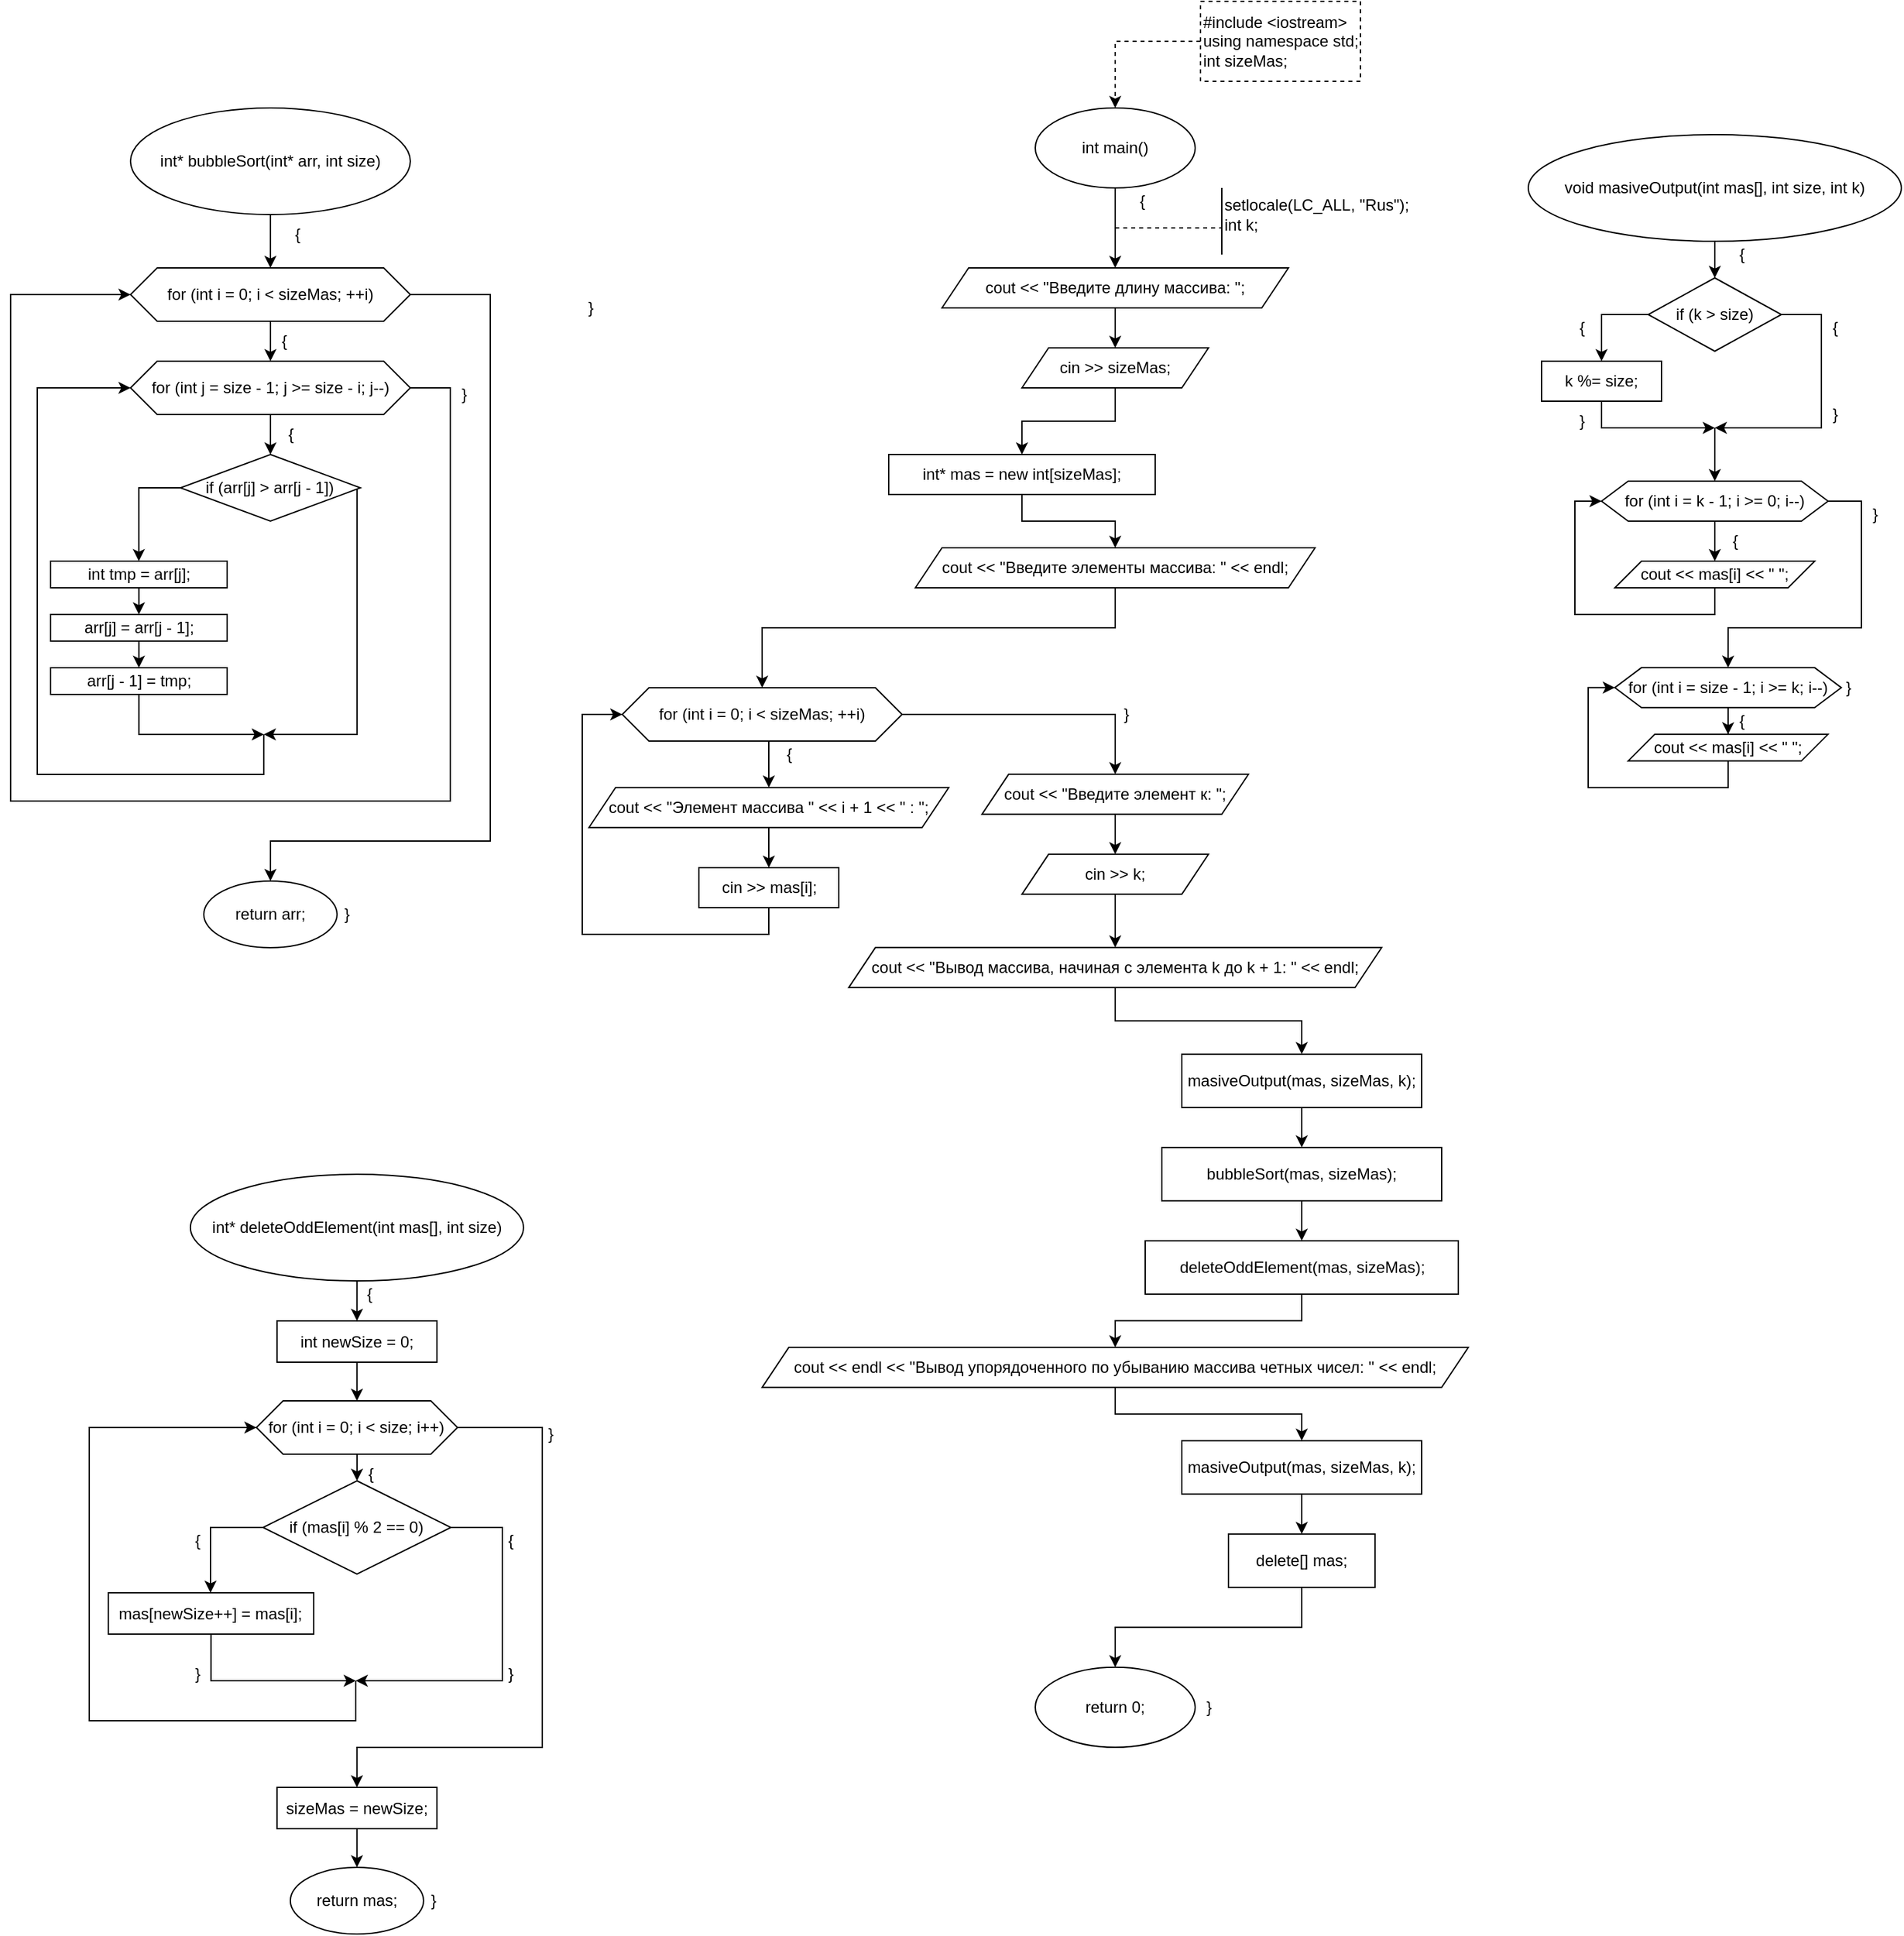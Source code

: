<mxfile version="20.8.16" type="device"><diagram name="Страница 1" id="vU2kvbNU-Gr-jd0gziIo"><mxGraphModel dx="1476" dy="721" grid="1" gridSize="10" guides="1" tooltips="1" connect="1" arrows="1" fold="1" page="1" pageScale="1" pageWidth="827" pageHeight="1169" math="0" shadow="0"><root><mxCell id="0"/><mxCell id="1" parent="0"/><mxCell id="KVz76i5MHWhz8KawDyXK-8" style="edgeStyle=orthogonalEdgeStyle;rounded=0;orthogonalLoop=1;jettySize=auto;html=1;entryX=0.5;entryY=0;entryDx=0;entryDy=0;" edge="1" parent="1" source="KVz76i5MHWhz8KawDyXK-1" target="KVz76i5MHWhz8KawDyXK-6"><mxGeometry relative="1" as="geometry"/></mxCell><mxCell id="KVz76i5MHWhz8KawDyXK-1" value="int main()" style="ellipse;whiteSpace=wrap;html=1;" vertex="1" parent="1"><mxGeometry x="290" y="190" width="120" height="60" as="geometry"/></mxCell><mxCell id="KVz76i5MHWhz8KawDyXK-3" style="edgeStyle=orthogonalEdgeStyle;rounded=0;orthogonalLoop=1;jettySize=auto;html=1;entryX=0.5;entryY=0;entryDx=0;entryDy=0;dashed=1;" edge="1" parent="1" source="KVz76i5MHWhz8KawDyXK-2" target="KVz76i5MHWhz8KawDyXK-1"><mxGeometry relative="1" as="geometry"/></mxCell><mxCell id="KVz76i5MHWhz8KawDyXK-2" value="&lt;div&gt;#include &amp;lt;iostream&amp;gt;&lt;/div&gt;&lt;div&gt;using namespace std;&lt;/div&gt;&lt;div&gt;int sizeMas;&lt;/div&gt;" style="rounded=0;whiteSpace=wrap;html=1;dashed=1;align=left;" vertex="1" parent="1"><mxGeometry x="414" y="110" width="120" height="60" as="geometry"/></mxCell><mxCell id="KVz76i5MHWhz8KawDyXK-9" style="edgeStyle=orthogonalEdgeStyle;rounded=0;orthogonalLoop=1;jettySize=auto;html=1;entryX=0.5;entryY=0;entryDx=0;entryDy=0;" edge="1" parent="1" source="KVz76i5MHWhz8KawDyXK-6" target="KVz76i5MHWhz8KawDyXK-7"><mxGeometry relative="1" as="geometry"/></mxCell><mxCell id="KVz76i5MHWhz8KawDyXK-6" value="cout &amp;lt;&amp;lt; &quot;Введите длину массива: &quot;;" style="shape=parallelogram;perimeter=parallelogramPerimeter;whiteSpace=wrap;html=1;fixedSize=1;" vertex="1" parent="1"><mxGeometry x="220" y="310" width="260" height="30" as="geometry"/></mxCell><mxCell id="KVz76i5MHWhz8KawDyXK-22" style="edgeStyle=orthogonalEdgeStyle;rounded=0;orthogonalLoop=1;jettySize=auto;html=1;entryX=0.5;entryY=0;entryDx=0;entryDy=0;" edge="1" parent="1" source="KVz76i5MHWhz8KawDyXK-7" target="KVz76i5MHWhz8KawDyXK-20"><mxGeometry relative="1" as="geometry"/></mxCell><mxCell id="KVz76i5MHWhz8KawDyXK-7" value="cin &amp;gt;&amp;gt; sizeMas;" style="shape=parallelogram;perimeter=parallelogramPerimeter;whiteSpace=wrap;html=1;fixedSize=1;" vertex="1" parent="1"><mxGeometry x="280" y="370" width="140" height="30" as="geometry"/></mxCell><mxCell id="KVz76i5MHWhz8KawDyXK-10" value="" style="endArrow=none;dashed=1;html=1;rounded=0;" edge="1" parent="1"><mxGeometry width="50" height="50" relative="1" as="geometry"><mxPoint x="350" y="280" as="sourcePoint"/><mxPoint x="430" y="280" as="targetPoint"/></mxGeometry></mxCell><mxCell id="KVz76i5MHWhz8KawDyXK-11" value="" style="endArrow=none;html=1;rounded=0;" edge="1" parent="1"><mxGeometry width="50" height="50" relative="1" as="geometry"><mxPoint x="430" y="300" as="sourcePoint"/><mxPoint x="430" y="250" as="targetPoint"/></mxGeometry></mxCell><mxCell id="KVz76i5MHWhz8KawDyXK-13" value="&lt;div&gt;setlocale(LC_ALL, &quot;Rus&quot;);&lt;/div&gt;&lt;div&gt;&#9;int k;&lt;/div&gt;" style="text;html=1;align=left;verticalAlign=middle;resizable=0;points=[];autosize=1;strokeColor=none;fillColor=none;" vertex="1" parent="1"><mxGeometry x="430" y="250" width="160" height="40" as="geometry"/></mxCell><mxCell id="KVz76i5MHWhz8KawDyXK-37" style="edgeStyle=orthogonalEdgeStyle;rounded=0;orthogonalLoop=1;jettySize=auto;html=1;entryX=0.5;entryY=0;entryDx=0;entryDy=0;" edge="1" parent="1" source="KVz76i5MHWhz8KawDyXK-14" target="KVz76i5MHWhz8KawDyXK-36"><mxGeometry relative="1" as="geometry"/></mxCell><mxCell id="KVz76i5MHWhz8KawDyXK-14" value="cout &amp;lt;&amp;lt; &quot;Вывод массива, начиная с элемента k до k + 1: &quot; &amp;lt;&amp;lt; endl;" style="shape=parallelogram;perimeter=parallelogramPerimeter;whiteSpace=wrap;html=1;fixedSize=1;" vertex="1" parent="1"><mxGeometry x="150" y="819.92" width="400" height="30" as="geometry"/></mxCell><mxCell id="KVz76i5MHWhz8KawDyXK-158" style="edgeStyle=orthogonalEdgeStyle;rounded=0;orthogonalLoop=1;jettySize=auto;html=1;entryX=0.5;entryY=0;entryDx=0;entryDy=0;" edge="1" parent="1" source="KVz76i5MHWhz8KawDyXK-20" target="KVz76i5MHWhz8KawDyXK-157"><mxGeometry relative="1" as="geometry"/></mxCell><mxCell id="KVz76i5MHWhz8KawDyXK-20" value="int* mas = new int[sizeMas];" style="rounded=0;whiteSpace=wrap;html=1;" vertex="1" parent="1"><mxGeometry x="180" y="450" width="200" height="30" as="geometry"/></mxCell><mxCell id="KVz76i5MHWhz8KawDyXK-33" style="edgeStyle=orthogonalEdgeStyle;rounded=0;orthogonalLoop=1;jettySize=auto;html=1;entryX=0.5;entryY=0;entryDx=0;entryDy=0;exitX=1;exitY=0.5;exitDx=0;exitDy=0;" edge="1" parent="1" source="KVz76i5MHWhz8KawDyXK-21" target="KVz76i5MHWhz8KawDyXK-31"><mxGeometry relative="1" as="geometry"><Array as="points"><mxPoint x="350" y="645"/></Array></mxGeometry></mxCell><mxCell id="KVz76i5MHWhz8KawDyXK-168" style="edgeStyle=orthogonalEdgeStyle;rounded=0;orthogonalLoop=1;jettySize=auto;html=1;entryX=0.5;entryY=0;entryDx=0;entryDy=0;" edge="1" parent="1" source="KVz76i5MHWhz8KawDyXK-21" target="KVz76i5MHWhz8KawDyXK-162"><mxGeometry relative="1" as="geometry"><Array as="points"><mxPoint x="90" y="680"/><mxPoint x="90" y="680"/></Array></mxGeometry></mxCell><mxCell id="KVz76i5MHWhz8KawDyXK-21" value="for (int i = 0; i &amp;lt; sizeMas; ++i)" style="shape=hexagon;perimeter=hexagonPerimeter2;whiteSpace=wrap;html=1;fixedSize=1;" vertex="1" parent="1"><mxGeometry x="-19.96" y="625" width="210" height="40" as="geometry"/></mxCell><mxCell id="KVz76i5MHWhz8KawDyXK-24" value="{" style="text;html=1;align=center;verticalAlign=middle;resizable=0;points=[];autosize=1;strokeColor=none;fillColor=none;" vertex="1" parent="1"><mxGeometry x="355" y="245" width="30" height="30" as="geometry"/></mxCell><mxCell id="KVz76i5MHWhz8KawDyXK-30" style="edgeStyle=orthogonalEdgeStyle;rounded=0;orthogonalLoop=1;jettySize=auto;html=1;entryX=0;entryY=0.5;entryDx=0;entryDy=0;" edge="1" parent="1" source="KVz76i5MHWhz8KawDyXK-28" target="KVz76i5MHWhz8KawDyXK-21"><mxGeometry relative="1" as="geometry"><Array as="points"><mxPoint x="90" y="810"/><mxPoint x="-50" y="810"/><mxPoint x="-50" y="645"/></Array></mxGeometry></mxCell><mxCell id="KVz76i5MHWhz8KawDyXK-28" value="cin &amp;gt;&amp;gt; mas[i];" style="rounded=0;whiteSpace=wrap;html=1;" vertex="1" parent="1"><mxGeometry x="37.54" y="760" width="105" height="30" as="geometry"/></mxCell><mxCell id="KVz76i5MHWhz8KawDyXK-34" style="edgeStyle=orthogonalEdgeStyle;rounded=0;orthogonalLoop=1;jettySize=auto;html=1;entryX=0.5;entryY=0;entryDx=0;entryDy=0;" edge="1" parent="1" source="KVz76i5MHWhz8KawDyXK-31" target="KVz76i5MHWhz8KawDyXK-32"><mxGeometry relative="1" as="geometry"/></mxCell><mxCell id="KVz76i5MHWhz8KawDyXK-31" value="cout &amp;lt;&amp;lt; &quot;Введите элемент к: &quot;;" style="shape=parallelogram;perimeter=parallelogramPerimeter;whiteSpace=wrap;html=1;fixedSize=1;" vertex="1" parent="1"><mxGeometry x="250" y="689.92" width="200" height="30" as="geometry"/></mxCell><mxCell id="KVz76i5MHWhz8KawDyXK-35" style="edgeStyle=orthogonalEdgeStyle;rounded=0;orthogonalLoop=1;jettySize=auto;html=1;entryX=0.5;entryY=0;entryDx=0;entryDy=0;" edge="1" parent="1" source="KVz76i5MHWhz8KawDyXK-32" target="KVz76i5MHWhz8KawDyXK-14"><mxGeometry relative="1" as="geometry"/></mxCell><mxCell id="KVz76i5MHWhz8KawDyXK-32" value="cin &amp;gt;&amp;gt; k;" style="shape=parallelogram;perimeter=parallelogramPerimeter;whiteSpace=wrap;html=1;fixedSize=1;" vertex="1" parent="1"><mxGeometry x="280" y="749.92" width="140" height="30" as="geometry"/></mxCell><mxCell id="KVz76i5MHWhz8KawDyXK-43" style="edgeStyle=orthogonalEdgeStyle;rounded=0;orthogonalLoop=1;jettySize=auto;html=1;entryX=0.5;entryY=0;entryDx=0;entryDy=0;" edge="1" parent="1" source="KVz76i5MHWhz8KawDyXK-36" target="KVz76i5MHWhz8KawDyXK-39"><mxGeometry relative="1" as="geometry"/></mxCell><mxCell id="KVz76i5MHWhz8KawDyXK-36" value="masiveOutput(mas, sizeMas, k);" style="rounded=0;whiteSpace=wrap;html=1;" vertex="1" parent="1"><mxGeometry x="400" y="899.92" width="180" height="40" as="geometry"/></mxCell><mxCell id="KVz76i5MHWhz8KawDyXK-44" style="edgeStyle=orthogonalEdgeStyle;rounded=0;orthogonalLoop=1;jettySize=auto;html=1;entryX=0.5;entryY=0;entryDx=0;entryDy=0;" edge="1" parent="1" source="KVz76i5MHWhz8KawDyXK-39" target="KVz76i5MHWhz8KawDyXK-40"><mxGeometry relative="1" as="geometry"/></mxCell><mxCell id="KVz76i5MHWhz8KawDyXK-39" value="bubbleSort(mas, sizeMas);" style="rounded=0;whiteSpace=wrap;html=1;" vertex="1" parent="1"><mxGeometry x="385" y="969.92" width="210" height="40" as="geometry"/></mxCell><mxCell id="KVz76i5MHWhz8KawDyXK-46" style="edgeStyle=orthogonalEdgeStyle;rounded=0;orthogonalLoop=1;jettySize=auto;html=1;entryX=0.5;entryY=0;entryDx=0;entryDy=0;" edge="1" parent="1" source="KVz76i5MHWhz8KawDyXK-40" target="KVz76i5MHWhz8KawDyXK-45"><mxGeometry relative="1" as="geometry"><Array as="points"><mxPoint x="490" y="1099.92"/><mxPoint x="350" y="1099.92"/></Array></mxGeometry></mxCell><mxCell id="KVz76i5MHWhz8KawDyXK-40" value="deleteOddElement(mas, sizeMas);" style="rounded=0;whiteSpace=wrap;html=1;" vertex="1" parent="1"><mxGeometry x="372.5" y="1039.92" width="235" height="40" as="geometry"/></mxCell><mxCell id="KVz76i5MHWhz8KawDyXK-48" style="edgeStyle=orthogonalEdgeStyle;rounded=0;orthogonalLoop=1;jettySize=auto;html=1;entryX=0.5;entryY=0;entryDx=0;entryDy=0;" edge="1" parent="1" source="KVz76i5MHWhz8KawDyXK-45" target="KVz76i5MHWhz8KawDyXK-47"><mxGeometry relative="1" as="geometry"/></mxCell><mxCell id="KVz76i5MHWhz8KawDyXK-45" value="cout &amp;lt;&amp;lt; endl &amp;lt;&amp;lt; &quot;Вывод упорядоченного по убыванию массива четных чисел: &quot; &amp;lt;&amp;lt; endl;" style="shape=parallelogram;perimeter=parallelogramPerimeter;whiteSpace=wrap;html=1;fixedSize=1;" vertex="1" parent="1"><mxGeometry x="85" y="1119.92" width="530" height="30" as="geometry"/></mxCell><mxCell id="KVz76i5MHWhz8KawDyXK-50" style="edgeStyle=orthogonalEdgeStyle;rounded=0;orthogonalLoop=1;jettySize=auto;html=1;entryX=0.5;entryY=0;entryDx=0;entryDy=0;" edge="1" parent="1" source="KVz76i5MHWhz8KawDyXK-47" target="KVz76i5MHWhz8KawDyXK-49"><mxGeometry relative="1" as="geometry"/></mxCell><mxCell id="KVz76i5MHWhz8KawDyXK-47" value="masiveOutput(mas, sizeMas, k);" style="rounded=0;whiteSpace=wrap;html=1;" vertex="1" parent="1"><mxGeometry x="400" y="1189.92" width="180" height="40" as="geometry"/></mxCell><mxCell id="KVz76i5MHWhz8KawDyXK-52" style="edgeStyle=orthogonalEdgeStyle;rounded=0;orthogonalLoop=1;jettySize=auto;html=1;entryX=0.5;entryY=0;entryDx=0;entryDy=0;" edge="1" parent="1" source="KVz76i5MHWhz8KawDyXK-49" target="KVz76i5MHWhz8KawDyXK-51"><mxGeometry relative="1" as="geometry"><Array as="points"><mxPoint x="490" y="1329.92"/><mxPoint x="350" y="1329.92"/></Array></mxGeometry></mxCell><mxCell id="KVz76i5MHWhz8KawDyXK-49" value="delete[] mas;" style="rounded=0;whiteSpace=wrap;html=1;" vertex="1" parent="1"><mxGeometry x="435" y="1259.92" width="110" height="40" as="geometry"/></mxCell><mxCell id="KVz76i5MHWhz8KawDyXK-51" value="return 0;" style="ellipse;whiteSpace=wrap;html=1;" vertex="1" parent="1"><mxGeometry x="290" y="1359.92" width="120" height="60" as="geometry"/></mxCell><mxCell id="KVz76i5MHWhz8KawDyXK-53" value="}&lt;br&gt;" style="text;html=1;align=center;verticalAlign=middle;resizable=0;points=[];autosize=1;strokeColor=none;fillColor=none;" vertex="1" parent="1"><mxGeometry x="405" y="1374.92" width="30" height="30" as="geometry"/></mxCell><mxCell id="KVz76i5MHWhz8KawDyXK-56" value="}" style="text;html=1;align=center;verticalAlign=middle;resizable=0;points=[];autosize=1;strokeColor=none;fillColor=none;" vertex="1" parent="1"><mxGeometry x="342.5" y="629.88" width="30" height="30" as="geometry"/></mxCell><mxCell id="KVz76i5MHWhz8KawDyXK-57" value="{" style="text;html=1;align=center;verticalAlign=middle;resizable=0;points=[];autosize=1;strokeColor=none;fillColor=none;" vertex="1" parent="1"><mxGeometry x="90" y="659.88" width="30" height="30" as="geometry"/></mxCell><mxCell id="KVz76i5MHWhz8KawDyXK-60" style="edgeStyle=orthogonalEdgeStyle;rounded=0;orthogonalLoop=1;jettySize=auto;html=1;entryX=0.5;entryY=0;entryDx=0;entryDy=0;" edge="1" parent="1" source="KVz76i5MHWhz8KawDyXK-58" target="KVz76i5MHWhz8KawDyXK-59"><mxGeometry relative="1" as="geometry"/></mxCell><mxCell id="KVz76i5MHWhz8KawDyXK-58" value="int* bubbleSort(int* arr, int size)" style="ellipse;whiteSpace=wrap;html=1;" vertex="1" parent="1"><mxGeometry x="-389.04" y="190" width="210" height="80" as="geometry"/></mxCell><mxCell id="KVz76i5MHWhz8KawDyXK-63" style="edgeStyle=orthogonalEdgeStyle;rounded=0;orthogonalLoop=1;jettySize=auto;html=1;entryX=0.5;entryY=0;entryDx=0;entryDy=0;" edge="1" parent="1" source="KVz76i5MHWhz8KawDyXK-59" target="KVz76i5MHWhz8KawDyXK-62"><mxGeometry relative="1" as="geometry"/></mxCell><mxCell id="KVz76i5MHWhz8KawDyXK-83" style="edgeStyle=orthogonalEdgeStyle;rounded=0;orthogonalLoop=1;jettySize=auto;html=1;entryX=0.5;entryY=0;entryDx=0;entryDy=0;" edge="1" parent="1" source="KVz76i5MHWhz8KawDyXK-59" target="KVz76i5MHWhz8KawDyXK-82"><mxGeometry relative="1" as="geometry"><Array as="points"><mxPoint x="-119.04" y="330"/><mxPoint x="-119.04" y="740"/><mxPoint x="-284.04" y="740"/></Array></mxGeometry></mxCell><mxCell id="KVz76i5MHWhz8KawDyXK-59" value="for (int i = 0; i &amp;lt; sizeMas; ++i)" style="shape=hexagon;perimeter=hexagonPerimeter2;whiteSpace=wrap;html=1;fixedSize=1;" vertex="1" parent="1"><mxGeometry x="-389.04" y="310" width="210" height="40" as="geometry"/></mxCell><mxCell id="KVz76i5MHWhz8KawDyXK-61" value="{" style="text;html=1;align=center;verticalAlign=middle;resizable=0;points=[];autosize=1;strokeColor=none;fillColor=none;" vertex="1" parent="1"><mxGeometry x="-279.04" y="270" width="30" height="30" as="geometry"/></mxCell><mxCell id="KVz76i5MHWhz8KawDyXK-65" style="edgeStyle=orthogonalEdgeStyle;rounded=0;orthogonalLoop=1;jettySize=auto;html=1;entryX=0.5;entryY=0;entryDx=0;entryDy=0;" edge="1" parent="1" source="KVz76i5MHWhz8KawDyXK-62" target="KVz76i5MHWhz8KawDyXK-64"><mxGeometry relative="1" as="geometry"/></mxCell><mxCell id="KVz76i5MHWhz8KawDyXK-81" style="edgeStyle=orthogonalEdgeStyle;rounded=0;orthogonalLoop=1;jettySize=auto;html=1;entryX=0;entryY=0.5;entryDx=0;entryDy=0;" edge="1" parent="1" source="KVz76i5MHWhz8KawDyXK-62" target="KVz76i5MHWhz8KawDyXK-59"><mxGeometry relative="1" as="geometry"><Array as="points"><mxPoint x="-149.04" y="400"/><mxPoint x="-149.04" y="710"/><mxPoint x="-479.04" y="710"/><mxPoint x="-479.04" y="330"/></Array></mxGeometry></mxCell><mxCell id="KVz76i5MHWhz8KawDyXK-62" value="for (int j = size - 1; j &amp;gt;= size - i; j--)" style="shape=hexagon;perimeter=hexagonPerimeter2;whiteSpace=wrap;html=1;fixedSize=1;" vertex="1" parent="1"><mxGeometry x="-389.04" y="380" width="210" height="40" as="geometry"/></mxCell><mxCell id="KVz76i5MHWhz8KawDyXK-73" style="edgeStyle=orthogonalEdgeStyle;rounded=0;orthogonalLoop=1;jettySize=auto;html=1;entryX=0.5;entryY=0;entryDx=0;entryDy=0;" edge="1" parent="1" source="KVz76i5MHWhz8KawDyXK-64" target="KVz76i5MHWhz8KawDyXK-67"><mxGeometry relative="1" as="geometry"><Array as="points"><mxPoint x="-383.04" y="475"/></Array></mxGeometry></mxCell><mxCell id="KVz76i5MHWhz8KawDyXK-79" style="edgeStyle=orthogonalEdgeStyle;rounded=0;orthogonalLoop=1;jettySize=auto;html=1;" edge="1" parent="1" source="KVz76i5MHWhz8KawDyXK-64"><mxGeometry relative="1" as="geometry"><mxPoint x="-289.04" y="660" as="targetPoint"/><Array as="points"><mxPoint x="-219.04" y="660"/><mxPoint x="-289.04" y="660"/></Array></mxGeometry></mxCell><mxCell id="KVz76i5MHWhz8KawDyXK-64" value="if (arr[j] &amp;gt; arr[j - 1])" style="rhombus;whiteSpace=wrap;html=1;" vertex="1" parent="1"><mxGeometry x="-351.54" y="450" width="135" height="50" as="geometry"/></mxCell><mxCell id="KVz76i5MHWhz8KawDyXK-74" style="edgeStyle=orthogonalEdgeStyle;rounded=0;orthogonalLoop=1;jettySize=auto;html=1;entryX=0.5;entryY=0;entryDx=0;entryDy=0;" edge="1" parent="1" source="KVz76i5MHWhz8KawDyXK-67" target="KVz76i5MHWhz8KawDyXK-68"><mxGeometry relative="1" as="geometry"/></mxCell><mxCell id="KVz76i5MHWhz8KawDyXK-67" value="int tmp = arr[j];" style="rounded=0;whiteSpace=wrap;html=1;" vertex="1" parent="1"><mxGeometry x="-449.04" y="530" width="132.5" height="20" as="geometry"/></mxCell><mxCell id="KVz76i5MHWhz8KawDyXK-75" style="edgeStyle=orthogonalEdgeStyle;rounded=0;orthogonalLoop=1;jettySize=auto;html=1;entryX=0.5;entryY=0;entryDx=0;entryDy=0;" edge="1" parent="1" source="KVz76i5MHWhz8KawDyXK-68" target="KVz76i5MHWhz8KawDyXK-69"><mxGeometry relative="1" as="geometry"/></mxCell><mxCell id="KVz76i5MHWhz8KawDyXK-68" value="arr[j] = arr[j - 1];" style="rounded=0;whiteSpace=wrap;html=1;" vertex="1" parent="1"><mxGeometry x="-449.04" y="570" width="132.5" height="20" as="geometry"/></mxCell><mxCell id="KVz76i5MHWhz8KawDyXK-77" style="edgeStyle=orthogonalEdgeStyle;rounded=0;orthogonalLoop=1;jettySize=auto;html=1;" edge="1" parent="1" source="KVz76i5MHWhz8KawDyXK-69"><mxGeometry relative="1" as="geometry"><mxPoint x="-289.04" y="660" as="targetPoint"/><Array as="points"><mxPoint x="-383.04" y="660"/><mxPoint x="-289.04" y="660"/></Array></mxGeometry></mxCell><mxCell id="KVz76i5MHWhz8KawDyXK-69" value="arr[j - 1] = tmp;" style="rounded=0;whiteSpace=wrap;html=1;" vertex="1" parent="1"><mxGeometry x="-449.04" y="610" width="132.5" height="20" as="geometry"/></mxCell><mxCell id="KVz76i5MHWhz8KawDyXK-80" value="" style="endArrow=classic;html=1;rounded=0;entryX=0;entryY=0.5;entryDx=0;entryDy=0;" edge="1" parent="1" target="KVz76i5MHWhz8KawDyXK-62"><mxGeometry width="50" height="50" relative="1" as="geometry"><mxPoint x="-289.04" y="660" as="sourcePoint"/><mxPoint x="-269.04" y="720" as="targetPoint"/><Array as="points"><mxPoint x="-289.04" y="690"/><mxPoint x="-389.04" y="690"/><mxPoint x="-459.04" y="690"/><mxPoint x="-459.04" y="400"/></Array></mxGeometry></mxCell><mxCell id="KVz76i5MHWhz8KawDyXK-82" value="return arr;" style="ellipse;whiteSpace=wrap;html=1;" vertex="1" parent="1"><mxGeometry x="-334.04" y="770" width="100" height="50" as="geometry"/></mxCell><mxCell id="KVz76i5MHWhz8KawDyXK-84" value="{" style="text;html=1;align=center;verticalAlign=middle;resizable=0;points=[];autosize=1;strokeColor=none;fillColor=none;" vertex="1" parent="1"><mxGeometry x="-284.04" y="420" width="30" height="30" as="geometry"/></mxCell><mxCell id="KVz76i5MHWhz8KawDyXK-85" value="{" style="text;html=1;align=center;verticalAlign=middle;resizable=0;points=[];autosize=1;strokeColor=none;fillColor=none;" vertex="1" parent="1"><mxGeometry x="-289.04" y="350" width="30" height="30" as="geometry"/></mxCell><mxCell id="KVz76i5MHWhz8KawDyXK-86" value="}" style="text;html=1;align=center;verticalAlign=middle;resizable=0;points=[];autosize=1;strokeColor=none;fillColor=none;" vertex="1" parent="1"><mxGeometry x="-59.09" y="325" width="30" height="30" as="geometry"/></mxCell><mxCell id="KVz76i5MHWhz8KawDyXK-87" value="}" style="text;html=1;align=center;verticalAlign=middle;resizable=0;points=[];autosize=1;strokeColor=none;fillColor=none;" vertex="1" parent="1"><mxGeometry x="-154.04" y="390" width="30" height="30" as="geometry"/></mxCell><mxCell id="KVz76i5MHWhz8KawDyXK-88" value="}" style="text;html=1;align=center;verticalAlign=middle;resizable=0;points=[];autosize=1;strokeColor=none;fillColor=none;" vertex="1" parent="1"><mxGeometry x="-241.54" y="780" width="30" height="30" as="geometry"/></mxCell><mxCell id="KVz76i5MHWhz8KawDyXK-95" style="edgeStyle=orthogonalEdgeStyle;rounded=0;orthogonalLoop=1;jettySize=auto;html=1;entryX=0.5;entryY=0;entryDx=0;entryDy=0;" edge="1" parent="1" source="KVz76i5MHWhz8KawDyXK-91" target="KVz76i5MHWhz8KawDyXK-92"><mxGeometry relative="1" as="geometry"/></mxCell><mxCell id="KVz76i5MHWhz8KawDyXK-91" value="void masiveOutput(int mas[], int size, int k)" style="ellipse;whiteSpace=wrap;html=1;" vertex="1" parent="1"><mxGeometry x="660" y="210" width="280" height="80" as="geometry"/></mxCell><mxCell id="KVz76i5MHWhz8KawDyXK-94" style="edgeStyle=orthogonalEdgeStyle;rounded=0;orthogonalLoop=1;jettySize=auto;html=1;entryX=0.5;entryY=0;entryDx=0;entryDy=0;" edge="1" parent="1" source="KVz76i5MHWhz8KawDyXK-92" target="KVz76i5MHWhz8KawDyXK-93"><mxGeometry relative="1" as="geometry"><Array as="points"><mxPoint x="715" y="345"/></Array></mxGeometry></mxCell><mxCell id="KVz76i5MHWhz8KawDyXK-100" style="edgeStyle=orthogonalEdgeStyle;rounded=0;orthogonalLoop=1;jettySize=auto;html=1;" edge="1" parent="1" source="KVz76i5MHWhz8KawDyXK-92"><mxGeometry relative="1" as="geometry"><mxPoint x="800" y="430" as="targetPoint"/><Array as="points"><mxPoint x="880" y="345"/><mxPoint x="880" y="430"/><mxPoint x="800" y="430"/></Array></mxGeometry></mxCell><mxCell id="KVz76i5MHWhz8KawDyXK-92" value="if (k &amp;gt; size)" style="rhombus;whiteSpace=wrap;html=1;" vertex="1" parent="1"><mxGeometry x="750" y="317.5" width="100" height="55" as="geometry"/></mxCell><mxCell id="KVz76i5MHWhz8KawDyXK-98" style="edgeStyle=orthogonalEdgeStyle;rounded=0;orthogonalLoop=1;jettySize=auto;html=1;" edge="1" parent="1" source="KVz76i5MHWhz8KawDyXK-93"><mxGeometry relative="1" as="geometry"><mxPoint x="800" y="430" as="targetPoint"/><Array as="points"><mxPoint x="715" y="430"/><mxPoint x="800" y="430"/></Array></mxGeometry></mxCell><mxCell id="KVz76i5MHWhz8KawDyXK-93" value="k %= size;" style="rounded=0;whiteSpace=wrap;html=1;" vertex="1" parent="1"><mxGeometry x="670" y="380" width="90" height="30" as="geometry"/></mxCell><mxCell id="KVz76i5MHWhz8KawDyXK-105" style="edgeStyle=orthogonalEdgeStyle;rounded=0;orthogonalLoop=1;jettySize=auto;html=1;entryX=0.5;entryY=0;entryDx=0;entryDy=0;" edge="1" parent="1" source="KVz76i5MHWhz8KawDyXK-96" target="KVz76i5MHWhz8KawDyXK-104"><mxGeometry relative="1" as="geometry"/></mxCell><mxCell id="KVz76i5MHWhz8KawDyXK-110" style="edgeStyle=orthogonalEdgeStyle;rounded=0;orthogonalLoop=1;jettySize=auto;html=1;entryX=0.5;entryY=0;entryDx=0;entryDy=0;" edge="1" parent="1" source="KVz76i5MHWhz8KawDyXK-96" target="KVz76i5MHWhz8KawDyXK-108"><mxGeometry relative="1" as="geometry"><Array as="points"><mxPoint x="910" y="485"/><mxPoint x="910" y="580"/><mxPoint x="810" y="580"/></Array></mxGeometry></mxCell><mxCell id="KVz76i5MHWhz8KawDyXK-96" value="for (int i = k - 1; i &amp;gt;= 0; i--)" style="shape=hexagon;perimeter=hexagonPerimeter2;whiteSpace=wrap;html=1;fixedSize=1;" vertex="1" parent="1"><mxGeometry x="715" y="470" width="170" height="30" as="geometry"/></mxCell><mxCell id="KVz76i5MHWhz8KawDyXK-101" value="" style="endArrow=classic;html=1;rounded=0;entryX=0.5;entryY=0;entryDx=0;entryDy=0;" edge="1" parent="1" target="KVz76i5MHWhz8KawDyXK-96"><mxGeometry width="50" height="50" relative="1" as="geometry"><mxPoint x="800" y="430" as="sourcePoint"/><mxPoint x="860" y="430" as="targetPoint"/></mxGeometry></mxCell><mxCell id="KVz76i5MHWhz8KawDyXK-106" style="edgeStyle=orthogonalEdgeStyle;rounded=0;orthogonalLoop=1;jettySize=auto;html=1;entryX=0;entryY=0.5;entryDx=0;entryDy=0;" edge="1" parent="1" source="KVz76i5MHWhz8KawDyXK-104" target="KVz76i5MHWhz8KawDyXK-96"><mxGeometry relative="1" as="geometry"><Array as="points"><mxPoint x="800" y="570"/><mxPoint x="695" y="570"/><mxPoint x="695" y="485"/></Array></mxGeometry></mxCell><mxCell id="KVz76i5MHWhz8KawDyXK-104" value="cout &amp;lt;&amp;lt; mas[i] &amp;lt;&amp;lt; &quot; &quot;;" style="shape=parallelogram;perimeter=parallelogramPerimeter;whiteSpace=wrap;html=1;fixedSize=1;" vertex="1" parent="1"><mxGeometry x="725" y="530" width="150" height="20" as="geometry"/></mxCell><mxCell id="KVz76i5MHWhz8KawDyXK-107" value="{" style="text;html=1;align=center;verticalAlign=middle;resizable=0;points=[];autosize=1;strokeColor=none;fillColor=none;" vertex="1" parent="1"><mxGeometry x="800" y="500" width="30" height="30" as="geometry"/></mxCell><mxCell id="KVz76i5MHWhz8KawDyXK-111" style="edgeStyle=orthogonalEdgeStyle;rounded=0;orthogonalLoop=1;jettySize=auto;html=1;entryX=0.5;entryY=0;entryDx=0;entryDy=0;" edge="1" parent="1" source="KVz76i5MHWhz8KawDyXK-108" target="KVz76i5MHWhz8KawDyXK-109"><mxGeometry relative="1" as="geometry"/></mxCell><mxCell id="KVz76i5MHWhz8KawDyXK-108" value="for (int i = size - 1; i &amp;gt;= k; i--)" style="shape=hexagon;perimeter=hexagonPerimeter2;whiteSpace=wrap;html=1;fixedSize=1;" vertex="1" parent="1"><mxGeometry x="724.96" y="609.92" width="170" height="30" as="geometry"/></mxCell><mxCell id="KVz76i5MHWhz8KawDyXK-112" style="edgeStyle=orthogonalEdgeStyle;rounded=0;orthogonalLoop=1;jettySize=auto;html=1;entryX=0;entryY=0.5;entryDx=0;entryDy=0;" edge="1" parent="1" source="KVz76i5MHWhz8KawDyXK-109" target="KVz76i5MHWhz8KawDyXK-108"><mxGeometry relative="1" as="geometry"><Array as="points"><mxPoint x="809.96" y="699.92"/><mxPoint x="704.96" y="699.92"/><mxPoint x="704.96" y="624.92"/></Array></mxGeometry></mxCell><mxCell id="KVz76i5MHWhz8KawDyXK-109" value="cout &amp;lt;&amp;lt; mas[i] &amp;lt;&amp;lt; &quot; &quot;;" style="shape=parallelogram;perimeter=parallelogramPerimeter;whiteSpace=wrap;html=1;fixedSize=1;" vertex="1" parent="1"><mxGeometry x="734.96" y="659.92" width="150" height="20" as="geometry"/></mxCell><mxCell id="KVz76i5MHWhz8KawDyXK-125" style="edgeStyle=orthogonalEdgeStyle;rounded=0;orthogonalLoop=1;jettySize=auto;html=1;entryX=0.5;entryY=0;entryDx=0;entryDy=0;" edge="1" parent="1" source="KVz76i5MHWhz8KawDyXK-113" target="KVz76i5MHWhz8KawDyXK-124"><mxGeometry relative="1" as="geometry"/></mxCell><mxCell id="KVz76i5MHWhz8KawDyXK-113" value="int* deleteOddElement(int mas[], int size)" style="ellipse;whiteSpace=wrap;html=1;" vertex="1" parent="1"><mxGeometry x="-344.09" y="990" width="250" height="80" as="geometry"/></mxCell><mxCell id="KVz76i5MHWhz8KawDyXK-114" value="{" style="text;html=1;align=center;verticalAlign=middle;resizable=0;points=[];autosize=1;strokeColor=none;fillColor=none;" vertex="1" parent="1"><mxGeometry x="805" y="285" width="30" height="30" as="geometry"/></mxCell><mxCell id="KVz76i5MHWhz8KawDyXK-115" value="{" style="text;html=1;align=center;verticalAlign=middle;resizable=0;points=[];autosize=1;strokeColor=none;fillColor=none;" vertex="1" parent="1"><mxGeometry x="685" y="340" width="30" height="30" as="geometry"/></mxCell><mxCell id="KVz76i5MHWhz8KawDyXK-116" value="{" style="text;html=1;align=center;verticalAlign=middle;resizable=0;points=[];autosize=1;strokeColor=none;fillColor=none;" vertex="1" parent="1"><mxGeometry x="875" y="340" width="30" height="30" as="geometry"/></mxCell><mxCell id="KVz76i5MHWhz8KawDyXK-118" value="{" style="text;html=1;align=center;verticalAlign=middle;resizable=0;points=[];autosize=1;strokeColor=none;fillColor=none;" vertex="1" parent="1"><mxGeometry x="805" y="635" width="30" height="30" as="geometry"/></mxCell><mxCell id="KVz76i5MHWhz8KawDyXK-120" value="}" style="text;html=1;align=center;verticalAlign=middle;resizable=0;points=[];autosize=1;strokeColor=none;fillColor=none;" vertex="1" parent="1"><mxGeometry x="875" y="405" width="30" height="30" as="geometry"/></mxCell><mxCell id="KVz76i5MHWhz8KawDyXK-121" value="}" style="text;html=1;align=center;verticalAlign=middle;resizable=0;points=[];autosize=1;strokeColor=none;fillColor=none;" vertex="1" parent="1"><mxGeometry x="685" y="410" width="30" height="30" as="geometry"/></mxCell><mxCell id="KVz76i5MHWhz8KawDyXK-122" value="}" style="text;html=1;align=center;verticalAlign=middle;resizable=0;points=[];autosize=1;strokeColor=none;fillColor=none;" vertex="1" parent="1"><mxGeometry x="905" y="480" width="30" height="30" as="geometry"/></mxCell><mxCell id="KVz76i5MHWhz8KawDyXK-123" value="}" style="text;html=1;align=center;verticalAlign=middle;resizable=0;points=[];autosize=1;strokeColor=none;fillColor=none;" vertex="1" parent="1"><mxGeometry x="885" y="609.92" width="30" height="30" as="geometry"/></mxCell><mxCell id="KVz76i5MHWhz8KawDyXK-129" style="edgeStyle=orthogonalEdgeStyle;rounded=0;orthogonalLoop=1;jettySize=auto;html=1;entryX=0.5;entryY=0;entryDx=0;entryDy=0;" edge="1" parent="1" source="KVz76i5MHWhz8KawDyXK-124" target="KVz76i5MHWhz8KawDyXK-126"><mxGeometry relative="1" as="geometry"/></mxCell><mxCell id="KVz76i5MHWhz8KawDyXK-124" value="int newSize = 0;" style="rounded=0;whiteSpace=wrap;html=1;" vertex="1" parent="1"><mxGeometry x="-279.09" y="1100" width="120" height="31" as="geometry"/></mxCell><mxCell id="KVz76i5MHWhz8KawDyXK-131" style="edgeStyle=orthogonalEdgeStyle;rounded=0;orthogonalLoop=1;jettySize=auto;html=1;entryX=0.5;entryY=0;entryDx=0;entryDy=0;" edge="1" parent="1" source="KVz76i5MHWhz8KawDyXK-126" target="KVz76i5MHWhz8KawDyXK-130"><mxGeometry relative="1" as="geometry"/></mxCell><mxCell id="KVz76i5MHWhz8KawDyXK-144" style="edgeStyle=orthogonalEdgeStyle;rounded=0;orthogonalLoop=1;jettySize=auto;html=1;entryX=0.5;entryY=0;entryDx=0;entryDy=0;" edge="1" parent="1" source="KVz76i5MHWhz8KawDyXK-126" target="KVz76i5MHWhz8KawDyXK-143"><mxGeometry relative="1" as="geometry"><Array as="points"><mxPoint x="-80" y="1180"/><mxPoint x="-80" y="1420"/><mxPoint x="-219" y="1420"/></Array></mxGeometry></mxCell><mxCell id="KVz76i5MHWhz8KawDyXK-126" value="for (int i = 0; i &amp;lt; size; i++)" style="shape=hexagon;perimeter=hexagonPerimeter2;whiteSpace=wrap;html=1;fixedSize=1;" vertex="1" parent="1"><mxGeometry x="-294.55" y="1160" width="150.91" height="40" as="geometry"/></mxCell><mxCell id="KVz76i5MHWhz8KawDyXK-133" style="edgeStyle=orthogonalEdgeStyle;rounded=0;orthogonalLoop=1;jettySize=auto;html=1;" edge="1" parent="1" source="KVz76i5MHWhz8KawDyXK-130" target="KVz76i5MHWhz8KawDyXK-132"><mxGeometry relative="1" as="geometry"><Array as="points"><mxPoint x="-329" y="1255"/></Array></mxGeometry></mxCell><mxCell id="KVz76i5MHWhz8KawDyXK-141" style="edgeStyle=orthogonalEdgeStyle;rounded=0;orthogonalLoop=1;jettySize=auto;html=1;" edge="1" parent="1" source="KVz76i5MHWhz8KawDyXK-130"><mxGeometry relative="1" as="geometry"><mxPoint x="-220" y="1370" as="targetPoint"/><Array as="points"><mxPoint x="-110" y="1255"/><mxPoint x="-110" y="1370"/><mxPoint x="-220" y="1370"/></Array></mxGeometry></mxCell><mxCell id="KVz76i5MHWhz8KawDyXK-130" value="if (mas[i] % 2 == 0)" style="rhombus;whiteSpace=wrap;html=1;" vertex="1" parent="1"><mxGeometry x="-289.59" y="1220" width="141" height="70" as="geometry"/></mxCell><mxCell id="KVz76i5MHWhz8KawDyXK-139" style="edgeStyle=orthogonalEdgeStyle;rounded=0;orthogonalLoop=1;jettySize=auto;html=1;" edge="1" parent="1" source="KVz76i5MHWhz8KawDyXK-132"><mxGeometry relative="1" as="geometry"><mxPoint x="-220" y="1370" as="targetPoint"/><Array as="points"><mxPoint x="-329" y="1370"/><mxPoint x="-220" y="1370"/></Array></mxGeometry></mxCell><mxCell id="KVz76i5MHWhz8KawDyXK-132" value="mas[newSize++] = mas[i];" style="rounded=0;whiteSpace=wrap;html=1;" vertex="1" parent="1"><mxGeometry x="-405.68" y="1304" width="154.09" height="31" as="geometry"/></mxCell><mxCell id="KVz76i5MHWhz8KawDyXK-142" value="" style="endArrow=classic;html=1;rounded=0;entryX=0;entryY=0.5;entryDx=0;entryDy=0;" edge="1" parent="1" target="KVz76i5MHWhz8KawDyXK-126"><mxGeometry width="50" height="50" relative="1" as="geometry"><mxPoint x="-220" y="1370" as="sourcePoint"/><mxPoint x="-170" y="1380" as="targetPoint"/><Array as="points"><mxPoint x="-220" y="1400"/><mxPoint x="-420" y="1400"/><mxPoint x="-420" y="1300"/><mxPoint x="-420" y="1180"/></Array></mxGeometry></mxCell><mxCell id="KVz76i5MHWhz8KawDyXK-147" style="edgeStyle=orthogonalEdgeStyle;rounded=0;orthogonalLoop=1;jettySize=auto;html=1;entryX=0.5;entryY=0;entryDx=0;entryDy=0;" edge="1" parent="1" source="KVz76i5MHWhz8KawDyXK-143" target="KVz76i5MHWhz8KawDyXK-145"><mxGeometry relative="1" as="geometry"/></mxCell><mxCell id="KVz76i5MHWhz8KawDyXK-143" value="sizeMas = newSize;" style="rounded=0;whiteSpace=wrap;html=1;" vertex="1" parent="1"><mxGeometry x="-279.1" y="1450" width="120" height="31" as="geometry"/></mxCell><mxCell id="KVz76i5MHWhz8KawDyXK-145" value="return mas;" style="ellipse;whiteSpace=wrap;html=1;" vertex="1" parent="1"><mxGeometry x="-269.09" y="1510" width="100" height="50" as="geometry"/></mxCell><mxCell id="KVz76i5MHWhz8KawDyXK-149" value="{" style="text;html=1;align=center;verticalAlign=middle;resizable=0;points=[];autosize=1;strokeColor=none;fillColor=none;" vertex="1" parent="1"><mxGeometry x="-225" y="1065" width="30" height="30" as="geometry"/></mxCell><mxCell id="KVz76i5MHWhz8KawDyXK-150" value="{" style="text;html=1;align=center;verticalAlign=middle;resizable=0;points=[];autosize=1;strokeColor=none;fillColor=none;" vertex="1" parent="1"><mxGeometry x="-224.09" y="1200" width="30" height="30" as="geometry"/></mxCell><mxCell id="KVz76i5MHWhz8KawDyXK-151" value="{" style="text;html=1;align=center;verticalAlign=middle;resizable=0;points=[];autosize=1;strokeColor=none;fillColor=none;" vertex="1" parent="1"><mxGeometry x="-354.09" y="1250" width="30" height="30" as="geometry"/></mxCell><mxCell id="KVz76i5MHWhz8KawDyXK-152" value="{" style="text;html=1;align=center;verticalAlign=middle;resizable=0;points=[];autosize=1;strokeColor=none;fillColor=none;" vertex="1" parent="1"><mxGeometry x="-119.09" y="1250" width="30" height="30" as="geometry"/></mxCell><mxCell id="KVz76i5MHWhz8KawDyXK-153" value="}" style="text;html=1;align=center;verticalAlign=middle;resizable=0;points=[];autosize=1;strokeColor=none;fillColor=none;" vertex="1" parent="1"><mxGeometry x="-354.09" y="1350" width="30" height="30" as="geometry"/></mxCell><mxCell id="KVz76i5MHWhz8KawDyXK-154" value="}" style="text;html=1;align=center;verticalAlign=middle;resizable=0;points=[];autosize=1;strokeColor=none;fillColor=none;" vertex="1" parent="1"><mxGeometry x="-119.09" y="1350" width="30" height="30" as="geometry"/></mxCell><mxCell id="KVz76i5MHWhz8KawDyXK-155" value="}" style="text;html=1;align=center;verticalAlign=middle;resizable=0;points=[];autosize=1;strokeColor=none;fillColor=none;" vertex="1" parent="1"><mxGeometry x="-89.09" y="1170" width="30" height="30" as="geometry"/></mxCell><mxCell id="KVz76i5MHWhz8KawDyXK-156" value="}" style="text;html=1;align=center;verticalAlign=middle;resizable=0;points=[];autosize=1;strokeColor=none;fillColor=none;" vertex="1" parent="1"><mxGeometry x="-176.59" y="1520" width="30" height="30" as="geometry"/></mxCell><mxCell id="KVz76i5MHWhz8KawDyXK-161" style="edgeStyle=orthogonalEdgeStyle;rounded=0;orthogonalLoop=1;jettySize=auto;html=1;entryX=0.5;entryY=0;entryDx=0;entryDy=0;" edge="1" parent="1" source="KVz76i5MHWhz8KawDyXK-157" target="KVz76i5MHWhz8KawDyXK-21"><mxGeometry relative="1" as="geometry"><Array as="points"><mxPoint x="350" y="580"/><mxPoint x="85" y="580"/></Array></mxGeometry></mxCell><mxCell id="KVz76i5MHWhz8KawDyXK-157" value="cout &amp;lt;&amp;lt; &quot;Введите элементы массива: &quot; &amp;lt;&amp;lt; endl;" style="shape=parallelogram;perimeter=parallelogramPerimeter;whiteSpace=wrap;html=1;fixedSize=1;" vertex="1" parent="1"><mxGeometry x="200" y="520" width="300" height="30" as="geometry"/></mxCell><mxCell id="KVz76i5MHWhz8KawDyXK-170" style="edgeStyle=orthogonalEdgeStyle;rounded=0;orthogonalLoop=1;jettySize=auto;html=1;entryX=0.5;entryY=0;entryDx=0;entryDy=0;" edge="1" parent="1" source="KVz76i5MHWhz8KawDyXK-162" target="KVz76i5MHWhz8KawDyXK-28"><mxGeometry relative="1" as="geometry"/></mxCell><mxCell id="KVz76i5MHWhz8KawDyXK-162" value="cout &amp;lt;&amp;lt; &quot;Элемент массива &quot; &amp;lt;&amp;lt; i + 1 &amp;lt;&amp;lt; &quot; : &quot;;" style="shape=parallelogram;perimeter=parallelogramPerimeter;whiteSpace=wrap;html=1;fixedSize=1;" vertex="1" parent="1"><mxGeometry x="-44.98" y="699.88" width="270.04" height="30" as="geometry"/></mxCell></root></mxGraphModel></diagram></mxfile>